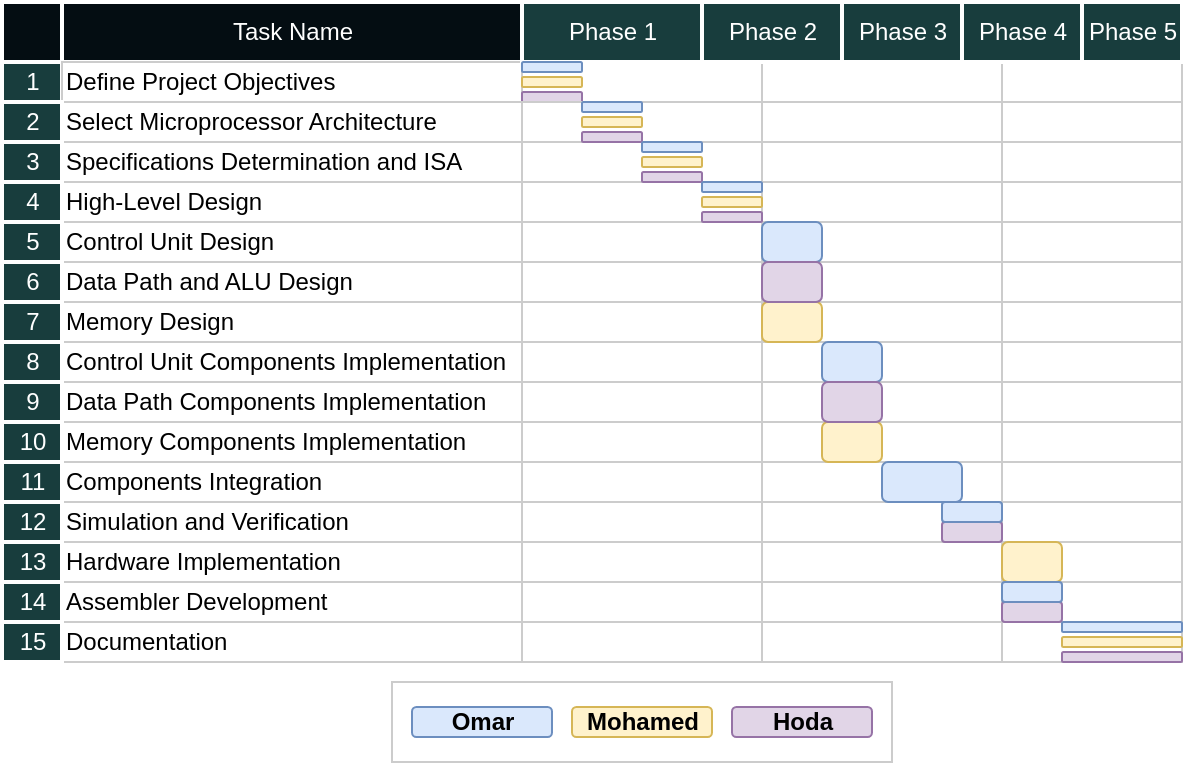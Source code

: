<mxfile version="20.3.0" type="device"><diagram name="Page-1" id="2c4490ee-f0b8-94ab-5012-d5dc3445f7a3"><mxGraphModel dx="2618.5" dy="534" grid="1" gridSize="10" guides="1" tooltips="1" connect="0" arrows="1" fold="1" page="1" pageScale="1.5" pageWidth="1169" pageHeight="826" background="none" math="0" shadow="0"><root><mxCell id="0" style=";html=1;"/><mxCell id="1" style=";html=1;" parent="0"/><mxCell id="glwmhkg2vBszxIy6Fv6f-6" value="" style="align=left;strokeColor=#CCCCCC;html=1;fillColor=none;" parent="1" vertex="1"><mxGeometry x="-265" y="590" width="250" height="40" as="geometry"/></mxCell><mxCell id="-Z-2iTtoFPKXLRLx-TnK-18" value="" style="align=left;strokeColor=#CCCCCC;html=1;" parent="1" vertex="1"><mxGeometry x="40" y="280" width="90" height="20" as="geometry"/></mxCell><mxCell id="-Z-2iTtoFPKXLRLx-TnK-34" value="" style="align=left;strokeColor=#CCCCCC;html=1;" parent="1" vertex="1"><mxGeometry x="-80" y="280" width="120" height="20" as="geometry"/></mxCell><mxCell id="-Z-2iTtoFPKXLRLx-TnK-50" value="" style="align=left;strokeColor=#CCCCCC;html=1;verticalAlign=middle;" parent="1" vertex="1"><mxGeometry x="-200" y="280" width="120" height="20" as="geometry"/></mxCell><mxCell id="-Z-2iTtoFPKXLRLx-TnK-102" value="" style="strokeWidth=2;fontStyle=0;html=1;fillColor=#040D12;strokeColor=#FFFFFF;" parent="1" vertex="1"><mxGeometry x="-460" y="250" width="30" height="30" as="geometry"/></mxCell><mxCell id="-Z-2iTtoFPKXLRLx-TnK-103" value="&lt;font color=&quot;#ffffff&quot;&gt;Task Name&lt;/font&gt;" style="strokeWidth=2;fontStyle=0;html=1;fillColor=#040D12;strokeColor=#FFFFFF;" parent="1" vertex="1"><mxGeometry x="-430" y="250" width="230" height="30" as="geometry"/></mxCell><mxCell id="-Z-2iTtoFPKXLRLx-TnK-109" value="&lt;font color=&quot;#ffffff&quot;&gt;1&lt;/font&gt;" style="strokeWidth=2;fontStyle=0;html=1;fillColor=#183D3D;strokeColor=#FFFFFF;verticalAlign=middle;" parent="1" vertex="1"><mxGeometry x="-460" y="280" width="30" height="20" as="geometry"/></mxCell><mxCell id="-Z-2iTtoFPKXLRLx-TnK-112" value="Define Project Objectives" style="align=left;strokeColor=#CCCCCC;html=1;verticalAlign=middle;" parent="1" vertex="1"><mxGeometry x="-430" y="280" width="230" height="20" as="geometry"/></mxCell><mxCell id="-Z-2iTtoFPKXLRLx-TnK-117" value="Select Microprocessor Architecture" style="align=left;strokeColor=#CCCCCC;html=1;verticalAlign=middle;" parent="1" vertex="1"><mxGeometry x="-430" y="300" width="230" height="20" as="geometry"/></mxCell><mxCell id="-Z-2iTtoFPKXLRLx-TnK-144" value="Assembler Development" style="align=left;strokeColor=#CCCCCC;html=1;verticalAlign=middle;" parent="1" vertex="1"><mxGeometry x="-430" y="540" width="230" height="20" as="geometry"/></mxCell><mxCell id="-Z-2iTtoFPKXLRLx-TnK-156" value="Memory Components Implementation" style="align=left;strokeColor=#CCCCCC;html=1;verticalAlign=middle;" parent="1" vertex="1"><mxGeometry x="-430" y="460" width="230" height="20" as="geometry"/></mxCell><mxCell id="-Z-2iTtoFPKXLRLx-TnK-163" value="Data Path Components Implementation" style="align=left;strokeColor=#CCCCCC;html=1;verticalAlign=middle;" parent="1" vertex="1"><mxGeometry x="-430" y="440" width="230" height="20" as="geometry"/></mxCell><mxCell id="-Z-2iTtoFPKXLRLx-TnK-165" value="Documentation" style="align=left;strokeColor=#CCCCCC;html=1;verticalAlign=middle;" parent="1" vertex="1"><mxGeometry x="-430" y="560" width="230" height="20" as="geometry"/></mxCell><mxCell id="-Z-2iTtoFPKXLRLx-TnK-167" value="Hardware Implementation" style="align=left;strokeColor=#CCCCCC;html=1;verticalAlign=middle;" parent="1" vertex="1"><mxGeometry x="-430" y="520" width="230" height="20" as="geometry"/></mxCell><mxCell id="-Z-2iTtoFPKXLRLx-TnK-168" value="Simulation and Verification" style="align=left;strokeColor=#CCCCCC;html=1;verticalAlign=middle;" parent="1" vertex="1"><mxGeometry x="-430" y="500" width="230" height="20" as="geometry"/></mxCell><mxCell id="-Z-2iTtoFPKXLRLx-TnK-170" value="Memory Design" style="align=left;strokeColor=#CCCCCC;html=1;verticalAlign=middle;" parent="1" vertex="1"><mxGeometry x="-430" y="400" width="230" height="20" as="geometry"/></mxCell><mxCell id="-Z-2iTtoFPKXLRLx-TnK-171" value="Data Path and ALU Design" style="align=left;strokeColor=#CCCCCC;html=1;verticalAlign=middle;" parent="1" vertex="1"><mxGeometry x="-430" y="380" width="230" height="20" as="geometry"/></mxCell><mxCell id="-Z-2iTtoFPKXLRLx-TnK-172" value="Control Unit Design" style="align=left;strokeColor=#CCCCCC;html=1;verticalAlign=middle;" parent="1" vertex="1"><mxGeometry x="-430" y="360" width="230" height="20" as="geometry"/></mxCell><mxCell id="-Z-2iTtoFPKXLRLx-TnK-173" value="High-Level Design" style="align=left;strokeColor=#CCCCCC;html=1;verticalAlign=middle;" parent="1" vertex="1"><mxGeometry x="-430" y="340" width="230" height="20" as="geometry"/></mxCell><mxCell id="-Z-2iTtoFPKXLRLx-TnK-174" value="Specifications Determination and ISA" style="align=left;strokeColor=#CCCCCC;html=1;verticalAlign=middle;" parent="1" vertex="1"><mxGeometry x="-430" y="320" width="230" height="20" as="geometry"/></mxCell><mxCell id="-Z-2iTtoFPKXLRLx-TnK-176" value="&lt;b&gt;Omar&lt;/b&gt;" style="align=center;strokeColor=#6c8ebf;html=1;fillColor=#dae8fc;rounded=1;glass=0;sketch=0;shadow=0;" parent="1" vertex="1"><mxGeometry x="-255" y="602.5" width="70" height="15" as="geometry"/></mxCell><mxCell id="-Z-2iTtoFPKXLRLx-TnK-194" value="&lt;font color=&quot;#ffffff&quot;&gt;Phase 1&lt;/font&gt;" style="strokeWidth=2;fontStyle=0;html=1;fillColor=#183D3D;strokeColor=#FFFFFF;" parent="1" vertex="1"><mxGeometry x="-200" y="250" width="90" height="30" as="geometry"/></mxCell><mxCell id="-Z-2iTtoFPKXLRLx-TnK-197" value="&lt;font color=&quot;#ffffff&quot;&gt;Phase 2&lt;/font&gt;" style="strokeWidth=2;fontStyle=0;html=1;fillColor=#183D3D;strokeColor=#FFFFFF;" parent="1" vertex="1"><mxGeometry x="-110" y="250" width="70" height="30" as="geometry"/></mxCell><mxCell id="-Z-2iTtoFPKXLRLx-TnK-199" value="&lt;font color=&quot;#ffffff&quot;&gt;Phase 3&lt;/font&gt;" style="strokeWidth=2;fontStyle=0;html=1;fillColor=#183D3D;strokeColor=#FFFFFF;" parent="1" vertex="1"><mxGeometry x="-40" y="250" width="60" height="30" as="geometry"/></mxCell><mxCell id="-Z-2iTtoFPKXLRLx-TnK-200" value="&lt;font color=&quot;#ffffff&quot;&gt;Phase 4&lt;/font&gt;" style="strokeWidth=2;fontStyle=0;html=1;fillColor=#183D3D;strokeColor=#FFFFFF;" parent="1" vertex="1"><mxGeometry x="20" y="250" width="60" height="30" as="geometry"/></mxCell><mxCell id="-Z-2iTtoFPKXLRLx-TnK-202" value="&lt;font color=&quot;#ffffff&quot;&gt;Phase 5&lt;/font&gt;" style="strokeWidth=2;fontStyle=0;html=1;fillColor=#183D3D;strokeColor=#FFFFFF;" parent="1" vertex="1"><mxGeometry x="80" y="250" width="50" height="30" as="geometry"/></mxCell><mxCell id="by589ZCuhD4lGe88MPiq-74" value="Control Unit Components Implementation" style="align=left;strokeColor=#CCCCCC;html=1;verticalAlign=middle;" parent="1" vertex="1"><mxGeometry x="-430" y="420" width="230" height="20" as="geometry"/></mxCell><mxCell id="glwmhkg2vBszxIy6Fv6f-7" value="&lt;font color=&quot;#ffffff&quot;&gt;2&lt;br&gt;&lt;/font&gt;" style="strokeWidth=2;fontStyle=0;html=1;fillColor=#183D3D;strokeColor=#FFFFFF;verticalAlign=middle;" parent="1" vertex="1"><mxGeometry x="-460" y="300" width="30" height="20" as="geometry"/></mxCell><mxCell id="glwmhkg2vBszxIy6Fv6f-16" value="Components Integration" style="align=left;strokeColor=#CCCCCC;html=1;verticalAlign=middle;" parent="1" vertex="1"><mxGeometry x="-430" y="480" width="230" height="20" as="geometry"/></mxCell><mxCell id="glwmhkg2vBszxIy6Fv6f-24" value="&lt;b&gt;Mohamed&lt;/b&gt;" style="align=center;strokeColor=#d6b656;html=1;fillColor=#fff2cc;rounded=1;glass=0;sketch=0;shadow=0;" parent="1" vertex="1"><mxGeometry x="-175" y="602.5" width="70" height="15" as="geometry"/></mxCell><mxCell id="glwmhkg2vBszxIy6Fv6f-26" value="&lt;b&gt;Hoda&lt;/b&gt;" style="align=center;strokeColor=#9673a6;html=1;fillColor=#e1d5e7;rounded=1;glass=0;sketch=0;shadow=0;" parent="1" vertex="1"><mxGeometry x="-95" y="602.5" width="70" height="15" as="geometry"/></mxCell><mxCell id="glwmhkg2vBszxIy6Fv6f-30" value="" style="align=center;strokeColor=#9673a6;html=1;fillColor=#e1d5e7;rounded=1;glass=0;sketch=0;shadow=0;" parent="1" vertex="1"><mxGeometry x="-200" y="295" width="30" height="5" as="geometry"/></mxCell><mxCell id="glwmhkg2vBszxIy6Fv6f-32" value="" style="align=center;strokeColor=#d6b656;html=1;fillColor=#fff2cc;rounded=1;glass=0;sketch=0;shadow=0;" parent="1" vertex="1"><mxGeometry x="-200" y="287.5" width="30" height="5" as="geometry"/></mxCell><mxCell id="glwmhkg2vBszxIy6Fv6f-33" value="" style="align=center;strokeColor=#6c8ebf;html=1;fillColor=#dae8fc;rounded=1;glass=0;sketch=0;shadow=0;" parent="1" vertex="1"><mxGeometry x="-200" y="280" width="30" height="5" as="geometry"/></mxCell><mxCell id="glwmhkg2vBszxIy6Fv6f-34" value="&lt;font color=&quot;#ffffff&quot;&gt;3&lt;br&gt;&lt;/font&gt;" style="strokeWidth=2;fontStyle=0;html=1;fillColor=#183D3D;strokeColor=#FFFFFF;verticalAlign=middle;" parent="1" vertex="1"><mxGeometry x="-460" y="320" width="30" height="20" as="geometry"/></mxCell><mxCell id="glwmhkg2vBszxIy6Fv6f-35" value="&lt;font color=&quot;#ffffff&quot;&gt;4&lt;br&gt;&lt;/font&gt;" style="strokeWidth=2;fontStyle=0;html=1;fillColor=#183D3D;strokeColor=#FFFFFF;verticalAlign=middle;" parent="1" vertex="1"><mxGeometry x="-460" y="340" width="30" height="20" as="geometry"/></mxCell><mxCell id="glwmhkg2vBszxIy6Fv6f-36" value="&lt;font color=&quot;#ffffff&quot;&gt;5&lt;br&gt;&lt;/font&gt;" style="strokeWidth=2;fontStyle=0;html=1;fillColor=#183D3D;strokeColor=#FFFFFF;verticalAlign=middle;" parent="1" vertex="1"><mxGeometry x="-460" y="360" width="30" height="20" as="geometry"/></mxCell><mxCell id="glwmhkg2vBszxIy6Fv6f-37" value="&lt;font color=&quot;#ffffff&quot;&gt;6&lt;br&gt;&lt;/font&gt;" style="strokeWidth=2;fontStyle=0;html=1;fillColor=#183D3D;strokeColor=#FFFFFF;verticalAlign=middle;" parent="1" vertex="1"><mxGeometry x="-460" y="380" width="30" height="20" as="geometry"/></mxCell><mxCell id="glwmhkg2vBszxIy6Fv6f-38" value="&lt;font color=&quot;#ffffff&quot;&gt;7&lt;br&gt;&lt;/font&gt;" style="strokeWidth=2;fontStyle=0;html=1;fillColor=#183D3D;strokeColor=#FFFFFF;verticalAlign=middle;" parent="1" vertex="1"><mxGeometry x="-460" y="400" width="30" height="20" as="geometry"/></mxCell><mxCell id="glwmhkg2vBszxIy6Fv6f-39" value="&lt;font color=&quot;#ffffff&quot;&gt;8&lt;br&gt;&lt;/font&gt;" style="strokeWidth=2;fontStyle=0;html=1;fillColor=#183D3D;strokeColor=#FFFFFF;verticalAlign=middle;" parent="1" vertex="1"><mxGeometry x="-460" y="420" width="30" height="20" as="geometry"/></mxCell><mxCell id="glwmhkg2vBszxIy6Fv6f-40" value="&lt;font color=&quot;#ffffff&quot;&gt;9&lt;br&gt;&lt;/font&gt;" style="strokeWidth=2;fontStyle=0;html=1;fillColor=#183D3D;strokeColor=#FFFFFF;verticalAlign=middle;" parent="1" vertex="1"><mxGeometry x="-460" y="440" width="30" height="20" as="geometry"/></mxCell><mxCell id="glwmhkg2vBszxIy6Fv6f-41" value="&lt;font color=&quot;#ffffff&quot;&gt;10&lt;br&gt;&lt;/font&gt;" style="strokeWidth=2;fontStyle=0;html=1;fillColor=#183D3D;strokeColor=#FFFFFF;verticalAlign=middle;" parent="1" vertex="1"><mxGeometry x="-460" y="460" width="30" height="20" as="geometry"/></mxCell><mxCell id="glwmhkg2vBszxIy6Fv6f-42" value="&lt;font color=&quot;#ffffff&quot;&gt;11&lt;br&gt;&lt;/font&gt;" style="strokeWidth=2;fontStyle=0;html=1;fillColor=#183D3D;strokeColor=#FFFFFF;verticalAlign=middle;" parent="1" vertex="1"><mxGeometry x="-460" y="480" width="30" height="20" as="geometry"/></mxCell><mxCell id="glwmhkg2vBszxIy6Fv6f-43" value="&lt;font color=&quot;#ffffff&quot;&gt;12&lt;br&gt;&lt;/font&gt;" style="strokeWidth=2;fontStyle=0;html=1;fillColor=#183D3D;strokeColor=#FFFFFF;verticalAlign=middle;" parent="1" vertex="1"><mxGeometry x="-460" y="500" width="30" height="20" as="geometry"/></mxCell><mxCell id="glwmhkg2vBszxIy6Fv6f-44" value="&lt;font color=&quot;#ffffff&quot;&gt;13&lt;br&gt;&lt;/font&gt;" style="strokeWidth=2;fontStyle=0;html=1;fillColor=#183D3D;strokeColor=#FFFFFF;verticalAlign=middle;" parent="1" vertex="1"><mxGeometry x="-460" y="520" width="30" height="20" as="geometry"/></mxCell><mxCell id="glwmhkg2vBszxIy6Fv6f-45" value="&lt;font color=&quot;#ffffff&quot;&gt;14&lt;br&gt;&lt;/font&gt;" style="strokeWidth=2;fontStyle=0;html=1;fillColor=#183D3D;strokeColor=#FFFFFF;verticalAlign=middle;" parent="1" vertex="1"><mxGeometry x="-460" y="540" width="30" height="20" as="geometry"/></mxCell><mxCell id="glwmhkg2vBszxIy6Fv6f-46" value="&lt;font color=&quot;#ffffff&quot;&gt;15&lt;br&gt;&lt;/font&gt;" style="strokeWidth=2;fontStyle=0;html=1;fillColor=#183D3D;strokeColor=#FFFFFF;verticalAlign=middle;" parent="1" vertex="1"><mxGeometry x="-460" y="560" width="30" height="20" as="geometry"/></mxCell><mxCell id="glwmhkg2vBszxIy6Fv6f-52" value="" style="align=left;strokeColor=#CCCCCC;html=1;" parent="1" vertex="1"><mxGeometry x="40" y="300" width="90" height="20" as="geometry"/></mxCell><mxCell id="glwmhkg2vBszxIy6Fv6f-53" value="" style="align=left;strokeColor=#CCCCCC;html=1;" parent="1" vertex="1"><mxGeometry x="-80" y="300" width="120" height="20" as="geometry"/></mxCell><mxCell id="glwmhkg2vBszxIy6Fv6f-54" value="" style="align=left;strokeColor=#CCCCCC;html=1;verticalAlign=middle;" parent="1" vertex="1"><mxGeometry x="-200" y="300" width="120" height="20" as="geometry"/></mxCell><mxCell id="glwmhkg2vBszxIy6Fv6f-63" value="" style="align=left;strokeColor=#CCCCCC;html=1;" parent="1" vertex="1"><mxGeometry x="40" y="320" width="90" height="20" as="geometry"/></mxCell><mxCell id="glwmhkg2vBszxIy6Fv6f-64" value="" style="align=left;strokeColor=#CCCCCC;html=1;" parent="1" vertex="1"><mxGeometry x="-80" y="320" width="120" height="20" as="geometry"/></mxCell><mxCell id="glwmhkg2vBszxIy6Fv6f-65" value="" style="align=left;strokeColor=#CCCCCC;html=1;verticalAlign=middle;" parent="1" vertex="1"><mxGeometry x="-200" y="320" width="120" height="20" as="geometry"/></mxCell><mxCell id="glwmhkg2vBszxIy6Fv6f-74" value="" style="align=left;strokeColor=#CCCCCC;html=1;" parent="1" vertex="1"><mxGeometry x="40" y="340" width="90" height="20" as="geometry"/></mxCell><mxCell id="glwmhkg2vBszxIy6Fv6f-75" value="" style="align=left;strokeColor=#CCCCCC;html=1;" parent="1" vertex="1"><mxGeometry x="-80" y="340" width="120" height="20" as="geometry"/></mxCell><mxCell id="glwmhkg2vBszxIy6Fv6f-76" value="" style="align=left;strokeColor=#CCCCCC;html=1;verticalAlign=middle;" parent="1" vertex="1"><mxGeometry x="-200" y="340" width="120" height="20" as="geometry"/></mxCell><mxCell id="glwmhkg2vBszxIy6Fv6f-85" value="" style="align=left;strokeColor=#CCCCCC;html=1;" parent="1" vertex="1"><mxGeometry x="40" y="360" width="90" height="20" as="geometry"/></mxCell><mxCell id="glwmhkg2vBszxIy6Fv6f-86" value="" style="align=left;strokeColor=#CCCCCC;html=1;" parent="1" vertex="1"><mxGeometry x="-80" y="360" width="120" height="20" as="geometry"/></mxCell><mxCell id="glwmhkg2vBszxIy6Fv6f-87" value="" style="align=left;strokeColor=#CCCCCC;html=1;verticalAlign=middle;" parent="1" vertex="1"><mxGeometry x="-200" y="360" width="120" height="20" as="geometry"/></mxCell><mxCell id="glwmhkg2vBszxIy6Fv6f-96" value="" style="align=left;strokeColor=#CCCCCC;html=1;" parent="1" vertex="1"><mxGeometry x="40" y="380" width="90" height="20" as="geometry"/></mxCell><mxCell id="glwmhkg2vBszxIy6Fv6f-97" value="" style="align=left;strokeColor=#CCCCCC;html=1;" parent="1" vertex="1"><mxGeometry x="-80" y="380" width="120" height="20" as="geometry"/></mxCell><mxCell id="glwmhkg2vBszxIy6Fv6f-98" value="" style="align=left;strokeColor=#CCCCCC;html=1;verticalAlign=middle;" parent="1" vertex="1"><mxGeometry x="-200" y="380" width="120" height="20" as="geometry"/></mxCell><mxCell id="glwmhkg2vBszxIy6Fv6f-107" value="" style="align=left;strokeColor=#CCCCCC;html=1;" parent="1" vertex="1"><mxGeometry x="40" y="400" width="90" height="20" as="geometry"/></mxCell><mxCell id="glwmhkg2vBszxIy6Fv6f-108" value="" style="align=left;strokeColor=#CCCCCC;html=1;" parent="1" vertex="1"><mxGeometry x="-80" y="400" width="120" height="20" as="geometry"/></mxCell><mxCell id="glwmhkg2vBszxIy6Fv6f-109" value="" style="align=left;strokeColor=#CCCCCC;html=1;verticalAlign=middle;" parent="1" vertex="1"><mxGeometry x="-200" y="400" width="120" height="20" as="geometry"/></mxCell><mxCell id="glwmhkg2vBszxIy6Fv6f-118" value="" style="align=left;strokeColor=#CCCCCC;html=1;" parent="1" vertex="1"><mxGeometry x="40" y="420" width="90" height="20" as="geometry"/></mxCell><mxCell id="glwmhkg2vBszxIy6Fv6f-119" value="" style="align=left;strokeColor=#CCCCCC;html=1;" parent="1" vertex="1"><mxGeometry x="-80" y="420" width="120" height="20" as="geometry"/></mxCell><mxCell id="glwmhkg2vBszxIy6Fv6f-120" value="" style="align=left;strokeColor=#CCCCCC;html=1;verticalAlign=middle;" parent="1" vertex="1"><mxGeometry x="-200" y="420" width="120" height="20" as="geometry"/></mxCell><mxCell id="glwmhkg2vBszxIy6Fv6f-129" value="" style="align=left;strokeColor=#CCCCCC;html=1;" parent="1" vertex="1"><mxGeometry x="40" y="440" width="90" height="20" as="geometry"/></mxCell><mxCell id="glwmhkg2vBszxIy6Fv6f-130" value="" style="align=left;strokeColor=#CCCCCC;html=1;" parent="1" vertex="1"><mxGeometry x="-80" y="440" width="120" height="20" as="geometry"/></mxCell><mxCell id="glwmhkg2vBszxIy6Fv6f-131" value="" style="align=left;strokeColor=#CCCCCC;html=1;verticalAlign=middle;" parent="1" vertex="1"><mxGeometry x="-200" y="440" width="120" height="20" as="geometry"/></mxCell><mxCell id="glwmhkg2vBszxIy6Fv6f-140" value="" style="align=left;strokeColor=#CCCCCC;html=1;" parent="1" vertex="1"><mxGeometry x="40" y="460" width="90" height="20" as="geometry"/></mxCell><mxCell id="glwmhkg2vBszxIy6Fv6f-141" value="" style="align=left;strokeColor=#CCCCCC;html=1;" parent="1" vertex="1"><mxGeometry x="-80" y="460" width="120" height="20" as="geometry"/></mxCell><mxCell id="glwmhkg2vBszxIy6Fv6f-142" value="" style="align=left;strokeColor=#CCCCCC;html=1;verticalAlign=middle;" parent="1" vertex="1"><mxGeometry x="-200" y="460" width="120" height="20" as="geometry"/></mxCell><mxCell id="glwmhkg2vBszxIy6Fv6f-151" value="" style="align=left;strokeColor=#CCCCCC;html=1;" parent="1" vertex="1"><mxGeometry x="40" y="480" width="90" height="20" as="geometry"/></mxCell><mxCell id="glwmhkg2vBszxIy6Fv6f-152" value="" style="align=left;strokeColor=#CCCCCC;html=1;" parent="1" vertex="1"><mxGeometry x="-80" y="480" width="120" height="20" as="geometry"/></mxCell><mxCell id="glwmhkg2vBszxIy6Fv6f-153" value="" style="align=left;strokeColor=#CCCCCC;html=1;verticalAlign=middle;" parent="1" vertex="1"><mxGeometry x="-200" y="480" width="120" height="20" as="geometry"/></mxCell><mxCell id="glwmhkg2vBszxIy6Fv6f-173" value="" style="align=left;strokeColor=#CCCCCC;html=1;" parent="1" vertex="1"><mxGeometry x="40" y="500" width="90" height="20" as="geometry"/></mxCell><mxCell id="glwmhkg2vBszxIy6Fv6f-174" value="" style="align=left;strokeColor=#CCCCCC;html=1;" parent="1" vertex="1"><mxGeometry x="-80" y="500" width="120" height="20" as="geometry"/></mxCell><mxCell id="glwmhkg2vBszxIy6Fv6f-175" value="" style="align=left;strokeColor=#CCCCCC;html=1;verticalAlign=middle;" parent="1" vertex="1"><mxGeometry x="-200" y="500" width="120" height="20" as="geometry"/></mxCell><mxCell id="glwmhkg2vBszxIy6Fv6f-184" value="" style="align=left;strokeColor=#CCCCCC;html=1;" parent="1" vertex="1"><mxGeometry x="40" y="520" width="90" height="20" as="geometry"/></mxCell><mxCell id="glwmhkg2vBszxIy6Fv6f-185" value="" style="align=left;strokeColor=#CCCCCC;html=1;" parent="1" vertex="1"><mxGeometry x="-80" y="520" width="120" height="20" as="geometry"/></mxCell><mxCell id="glwmhkg2vBszxIy6Fv6f-186" value="" style="align=left;strokeColor=#CCCCCC;html=1;verticalAlign=middle;" parent="1" vertex="1"><mxGeometry x="-200" y="520" width="120" height="20" as="geometry"/></mxCell><mxCell id="glwmhkg2vBszxIy6Fv6f-195" value="" style="align=left;strokeColor=#CCCCCC;html=1;" parent="1" vertex="1"><mxGeometry x="40" y="540" width="90" height="20" as="geometry"/></mxCell><mxCell id="glwmhkg2vBszxIy6Fv6f-196" value="" style="align=left;strokeColor=#CCCCCC;html=1;" parent="1" vertex="1"><mxGeometry x="-80" y="540" width="120" height="20" as="geometry"/></mxCell><mxCell id="glwmhkg2vBszxIy6Fv6f-197" value="" style="align=left;strokeColor=#CCCCCC;html=1;verticalAlign=middle;" parent="1" vertex="1"><mxGeometry x="-200" y="540" width="120" height="20" as="geometry"/></mxCell><mxCell id="glwmhkg2vBszxIy6Fv6f-206" value="" style="align=left;strokeColor=#CCCCCC;html=1;" parent="1" vertex="1"><mxGeometry x="40" y="560" width="90" height="20" as="geometry"/></mxCell><mxCell id="glwmhkg2vBszxIy6Fv6f-207" value="" style="align=left;strokeColor=#CCCCCC;html=1;" parent="1" vertex="1"><mxGeometry x="-80" y="560" width="120" height="20" as="geometry"/></mxCell><mxCell id="glwmhkg2vBszxIy6Fv6f-208" value="" style="align=left;strokeColor=#CCCCCC;html=1;verticalAlign=middle;" parent="1" vertex="1"><mxGeometry x="-200" y="560" width="120" height="20" as="geometry"/></mxCell><mxCell id="glwmhkg2vBszxIy6Fv6f-246" value="" style="align=center;strokeColor=#9673a6;html=1;fillColor=#e1d5e7;rounded=1;glass=0;sketch=0;shadow=0;" parent="1" vertex="1"><mxGeometry x="-170" y="315" width="30" height="5" as="geometry"/></mxCell><mxCell id="glwmhkg2vBszxIy6Fv6f-248" value="" style="align=center;strokeColor=#d6b656;html=1;fillColor=#fff2cc;rounded=1;glass=0;sketch=0;shadow=0;" parent="1" vertex="1"><mxGeometry x="-170" y="307.5" width="30" height="5" as="geometry"/></mxCell><mxCell id="glwmhkg2vBszxIy6Fv6f-249" value="" style="align=center;strokeColor=#6c8ebf;html=1;fillColor=#dae8fc;rounded=1;glass=0;sketch=0;shadow=0;" parent="1" vertex="1"><mxGeometry x="-170" y="300" width="30" height="5" as="geometry"/></mxCell><mxCell id="glwmhkg2vBszxIy6Fv6f-250" value="" style="align=center;strokeColor=#9673a6;html=1;fillColor=#e1d5e7;rounded=1;glass=0;sketch=0;shadow=0;" parent="1" vertex="1"><mxGeometry x="-140" y="335" width="30" height="5" as="geometry"/></mxCell><mxCell id="glwmhkg2vBszxIy6Fv6f-252" value="" style="align=center;strokeColor=#d6b656;html=1;fillColor=#fff2cc;rounded=1;glass=0;sketch=0;shadow=0;" parent="1" vertex="1"><mxGeometry x="-140" y="327.5" width="30" height="5" as="geometry"/></mxCell><mxCell id="glwmhkg2vBszxIy6Fv6f-253" value="" style="align=center;strokeColor=#6c8ebf;html=1;fillColor=#dae8fc;rounded=1;glass=0;sketch=0;shadow=0;" parent="1" vertex="1"><mxGeometry x="-140" y="320" width="30" height="5" as="geometry"/></mxCell><mxCell id="glwmhkg2vBszxIy6Fv6f-254" value="" style="align=center;strokeColor=#9673a6;html=1;fillColor=#e1d5e7;rounded=1;glass=0;sketch=0;shadow=0;" parent="1" vertex="1"><mxGeometry x="-110" y="355" width="30" height="5" as="geometry"/></mxCell><mxCell id="glwmhkg2vBszxIy6Fv6f-256" value="" style="align=center;strokeColor=#d6b656;html=1;fillColor=#fff2cc;rounded=1;glass=0;sketch=0;shadow=0;" parent="1" vertex="1"><mxGeometry x="-110" y="347.5" width="30" height="5" as="geometry"/></mxCell><mxCell id="glwmhkg2vBszxIy6Fv6f-257" value="" style="align=center;strokeColor=#6c8ebf;html=1;fillColor=#dae8fc;rounded=1;glass=0;sketch=0;shadow=0;" parent="1" vertex="1"><mxGeometry x="-110" y="340" width="30" height="5" as="geometry"/></mxCell><mxCell id="glwmhkg2vBszxIy6Fv6f-260" value="" style="align=center;strokeColor=#d6b656;html=1;fillColor=#fff2cc;rounded=1;glass=0;sketch=0;shadow=0;" parent="1" vertex="1"><mxGeometry x="-80" y="400" width="30" height="20" as="geometry"/></mxCell><mxCell id="glwmhkg2vBszxIy6Fv6f-261" value="" style="align=center;strokeColor=#6c8ebf;html=1;fillColor=#dae8fc;rounded=1;glass=0;sketch=0;shadow=0;" parent="1" vertex="1"><mxGeometry x="-80" y="360" width="30" height="20" as="geometry"/></mxCell><mxCell id="glwmhkg2vBszxIy6Fv6f-262" value="" style="align=center;strokeColor=#9673a6;html=1;fillColor=#e1d5e7;rounded=1;glass=0;sketch=0;shadow=0;" parent="1" vertex="1"><mxGeometry x="-80" y="380" width="30" height="20" as="geometry"/></mxCell><mxCell id="glwmhkg2vBszxIy6Fv6f-264" value="" style="align=center;strokeColor=#6c8ebf;html=1;fillColor=#dae8fc;rounded=1;glass=0;sketch=0;shadow=0;" parent="1" vertex="1"><mxGeometry x="-50" y="420" width="30" height="20" as="geometry"/></mxCell><mxCell id="glwmhkg2vBszxIy6Fv6f-265" value="" style="align=center;strokeColor=#d6b656;html=1;fillColor=#fff2cc;rounded=1;glass=0;sketch=0;shadow=0;" parent="1" vertex="1"><mxGeometry x="-50" y="460" width="30" height="20" as="geometry"/></mxCell><mxCell id="glwmhkg2vBszxIy6Fv6f-266" value="" style="align=center;strokeColor=#9673a6;html=1;fillColor=#e1d5e7;rounded=1;glass=0;sketch=0;shadow=0;" parent="1" vertex="1"><mxGeometry x="-50" y="440" width="30" height="20" as="geometry"/></mxCell><mxCell id="glwmhkg2vBszxIy6Fv6f-267" value="" style="align=center;strokeColor=#6c8ebf;html=1;fillColor=#dae8fc;rounded=1;glass=0;sketch=0;shadow=0;" parent="1" vertex="1"><mxGeometry x="-20" y="480" width="40" height="20" as="geometry"/></mxCell><mxCell id="glwmhkg2vBszxIy6Fv6f-270" value="" style="align=center;strokeColor=#9673a6;html=1;fillColor=#e1d5e7;rounded=1;glass=0;sketch=0;shadow=0;" parent="1" vertex="1"><mxGeometry x="10" y="510" width="30" height="10" as="geometry"/></mxCell><mxCell id="glwmhkg2vBszxIy6Fv6f-271" value="" style="align=center;strokeColor=#6c8ebf;html=1;fillColor=#dae8fc;rounded=1;glass=0;sketch=0;shadow=0;" parent="1" vertex="1"><mxGeometry x="10" y="500" width="30" height="10" as="geometry"/></mxCell><mxCell id="glwmhkg2vBszxIy6Fv6f-273" value="" style="align=center;strokeColor=#d6b656;html=1;fillColor=#fff2cc;rounded=1;glass=0;sketch=0;shadow=0;" parent="1" vertex="1"><mxGeometry x="40" y="520" width="30" height="20" as="geometry"/></mxCell><mxCell id="glwmhkg2vBszxIy6Fv6f-274" value="" style="align=center;strokeColor=#9673a6;html=1;fillColor=#e1d5e7;rounded=1;glass=0;sketch=0;shadow=0;" parent="1" vertex="1"><mxGeometry x="40" y="550" width="30" height="10" as="geometry"/></mxCell><mxCell id="glwmhkg2vBszxIy6Fv6f-275" value="" style="align=center;strokeColor=#6c8ebf;html=1;fillColor=#dae8fc;rounded=1;glass=0;sketch=0;shadow=0;" parent="1" vertex="1"><mxGeometry x="40" y="540" width="30" height="10" as="geometry"/></mxCell><mxCell id="glwmhkg2vBszxIy6Fv6f-276" value="" style="align=center;strokeColor=#9673a6;html=1;fillColor=#e1d5e7;rounded=1;glass=0;sketch=0;shadow=0;" parent="1" vertex="1"><mxGeometry x="70" y="575" width="60" height="5" as="geometry"/></mxCell><mxCell id="glwmhkg2vBszxIy6Fv6f-278" value="" style="align=center;strokeColor=#d6b656;html=1;fillColor=#fff2cc;rounded=1;glass=0;sketch=0;shadow=0;" parent="1" vertex="1"><mxGeometry x="70" y="567.5" width="60" height="5" as="geometry"/></mxCell><mxCell id="glwmhkg2vBszxIy6Fv6f-279" value="" style="align=center;strokeColor=#6c8ebf;html=1;fillColor=#dae8fc;rounded=1;glass=0;sketch=0;shadow=0;" parent="1" vertex="1"><mxGeometry x="70" y="560" width="60" height="5" as="geometry"/></mxCell></root></mxGraphModel></diagram></mxfile>
